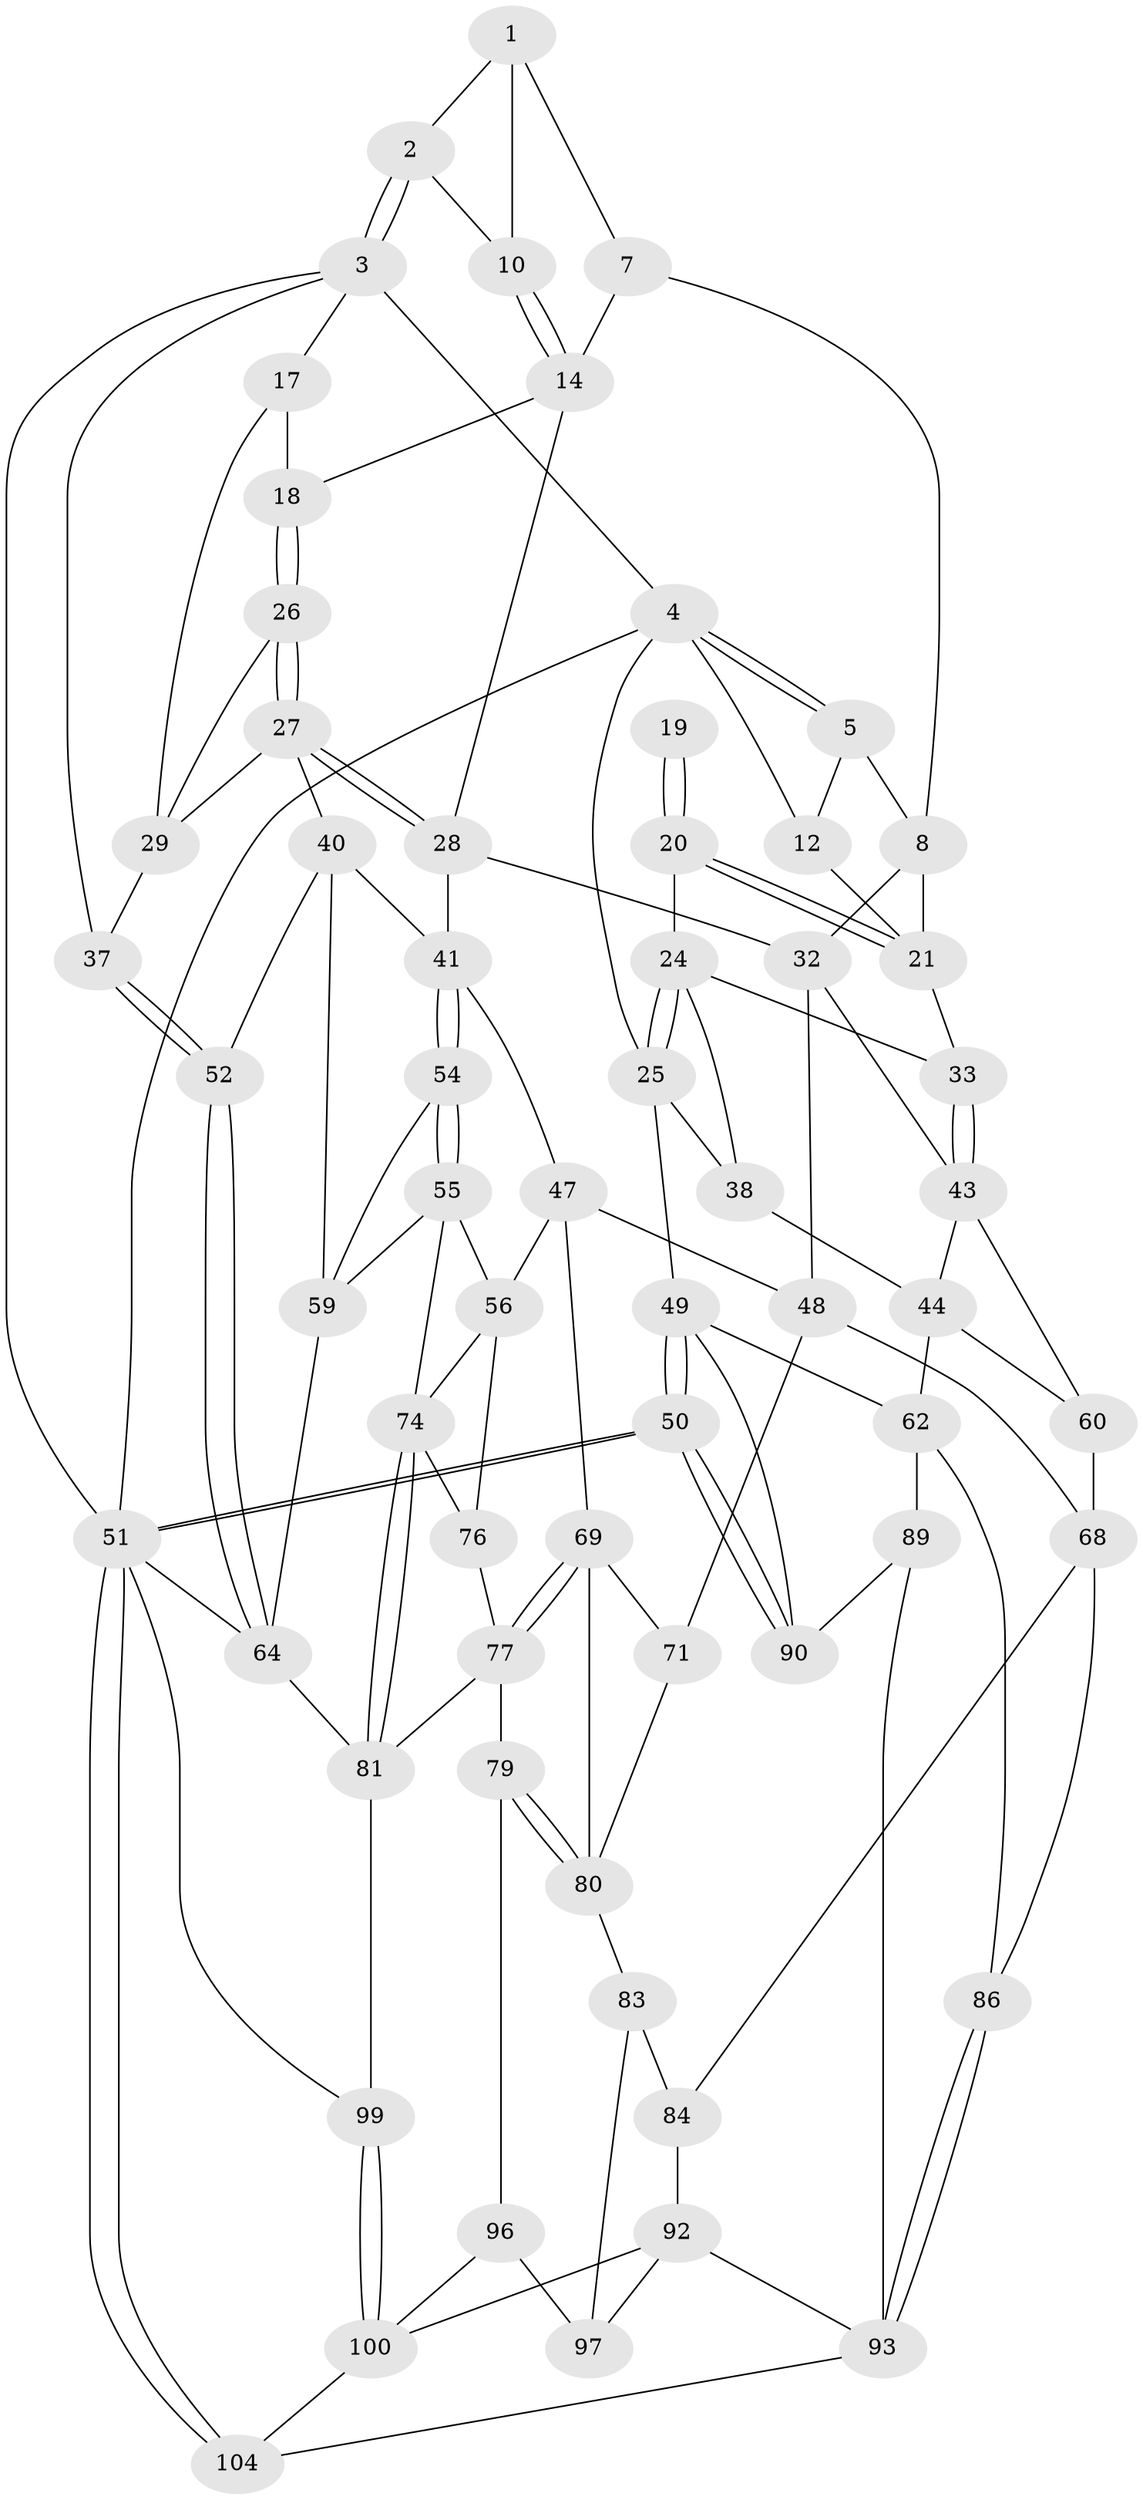 // Generated by graph-tools (version 1.1) at 2025/52/02/27/25 19:52:43]
// undirected, 63 vertices, 135 edges
graph export_dot {
graph [start="1"]
  node [color=gray90,style=filled];
  1 [pos="+0.5114004233371241+0",super="+6"];
  2 [pos="+1+0"];
  3 [pos="+1+0",super="+16"];
  4 [pos="+0+0",super="+11"];
  5 [pos="+0.37965662929022126+0",super="+9"];
  7 [pos="+0.5693062472843621+0.1725952858449398"];
  8 [pos="+0.46728584136549434+0.21587813382011456",super="+30"];
  10 [pos="+0.8216190005923694+0.08519900983452573"];
  12 [pos="+0.06822384325635607+0.09780565669840627",super="+13"];
  14 [pos="+0.8211109150694164+0.12934029646891046",super="+15"];
  17 [pos="+0.90793605361346+0.17512380382812248"];
  18 [pos="+0.8359309792741098+0.14497619508062504"];
  19 [pos="+0.11879255309334542+0.20509080134391386"];
  20 [pos="+0.19831982513126806+0.3017452176494068",super="+23"];
  21 [pos="+0.27176361297633145+0.3345691732563485",super="+22"];
  24 [pos="+0.001835660323309765+0.29513804685916384",super="+34"];
  25 [pos="+0+0.047914227919719304",super="+39"];
  26 [pos="+0.8588524543568848+0.2902128870260434"];
  27 [pos="+0.808914647033924+0.34239524359047835",super="+36"];
  28 [pos="+0.6847909573423494+0.3429313308199688",super="+31"];
  29 [pos="+0.9850369085368842+0.2974363883187129",super="+35"];
  32 [pos="+0.40000005962833135+0.4163670794293104",super="+45"];
  33 [pos="+0.17161553153699238+0.40872630055336434"];
  37 [pos="+1+0.41954485454923995"];
  38 [pos="+0+0.5422105762719702"];
  40 [pos="+0.805366527536062+0.523921840708585",super="+53"];
  41 [pos="+0.7996480055024311+0.5264231499210881",super="+42"];
  43 [pos="+0.15205378928515476+0.4737488062243438",super="+46"];
  44 [pos="+0.06478694940093359+0.5381814714351839",super="+61"];
  47 [pos="+0.610335293322092+0.614434875399416",super="+58"];
  48 [pos="+0.5011502245816014+0.6210957899494598",super="+67"];
  49 [pos="+0+0.7323415612341497",super="+63"];
  50 [pos="+0+1"];
  51 [pos="+0+1",super="+73"];
  52 [pos="+1+0.49443120009030755"];
  54 [pos="+0.800871116543684+0.6457437105441913"];
  55 [pos="+0.7985762371813694+0.6479897366461054",super="+72"];
  56 [pos="+0.7834729272981119+0.6616278544897932",super="+57"];
  59 [pos="+0.8941225638171497+0.6614238680421417",super="+66"];
  60 [pos="+0.26263524390149523+0.6425249439954582"];
  62 [pos="+0.20303579635863075+0.7364412851358995",super="+87"];
  64 [pos="+1+0.8164408766799375",super="+65"];
  68 [pos="+0.4533196280942293+0.7396898022132851",super="+85"];
  69 [pos="+0.6592209973646568+0.6981959355562681",super="+70"];
  71 [pos="+0.5554908892474589+0.7739610732258864"];
  74 [pos="+0.8597828339291845+0.8335279472434706",super="+75"];
  76 [pos="+0.7495088676812451+0.7459507066954172"];
  77 [pos="+0.7375644657261897+0.8187991759017493",super="+78"];
  79 [pos="+0.6773716996097104+0.8664268759436522",super="+95"];
  80 [pos="+0.6564566644573511+0.8474060322578977",super="+82"];
  81 [pos="+0.8679985147560499+0.8624000764895389",super="+88"];
  83 [pos="+0.5594315201093204+0.8534425819859115",super="+94"];
  84 [pos="+0.4488811102465243+0.8255557185153257",super="+91"];
  86 [pos="+0.26068921663159267+0.8048675280066278"];
  89 [pos="+0.19164473169367643+0.939378515796827"];
  90 [pos="+0.1017542075497453+0.94405110612952"];
  92 [pos="+0.3769505288893737+0.9146233212484859",super="+102"];
  93 [pos="+0.3178700574235811+0.8704492627253377",super="+98"];
  96 [pos="+0.5885026166937278+0.9295568032468112",super="+101"];
  97 [pos="+0.537909469970431+0.9246005865332142"];
  99 [pos="+0.8350105836659394+1"];
  100 [pos="+0.6779393964547386+1",super="+103"];
  104 [pos="+0.34806037266241413+1"];
  1 -- 2;
  1 -- 10;
  1 -- 7;
  2 -- 3;
  2 -- 3;
  2 -- 10;
  3 -- 4;
  3 -- 17;
  3 -- 37;
  3 -- 51;
  4 -- 5;
  4 -- 5;
  4 -- 51;
  4 -- 25;
  4 -- 12;
  5 -- 8;
  5 -- 12;
  7 -- 8;
  7 -- 14;
  8 -- 32;
  8 -- 21;
  10 -- 14;
  10 -- 14;
  12 -- 21;
  14 -- 18;
  14 -- 28;
  17 -- 18;
  17 -- 29;
  18 -- 26;
  18 -- 26;
  19 -- 20 [weight=2];
  19 -- 20;
  20 -- 21;
  20 -- 21;
  20 -- 24;
  21 -- 33;
  24 -- 25;
  24 -- 25;
  24 -- 33;
  24 -- 38;
  25 -- 38;
  25 -- 49;
  26 -- 27;
  26 -- 27;
  26 -- 29;
  27 -- 28;
  27 -- 28;
  27 -- 40;
  27 -- 29;
  28 -- 32;
  28 -- 41;
  29 -- 37;
  32 -- 48;
  32 -- 43;
  33 -- 43;
  33 -- 43;
  37 -- 52;
  37 -- 52;
  38 -- 44;
  40 -- 41;
  40 -- 59;
  40 -- 52;
  41 -- 54;
  41 -- 54;
  41 -- 47;
  43 -- 44;
  43 -- 60;
  44 -- 62;
  44 -- 60;
  47 -- 48;
  47 -- 56;
  47 -- 69;
  48 -- 68;
  48 -- 71;
  49 -- 50;
  49 -- 50;
  49 -- 90;
  49 -- 62;
  50 -- 51;
  50 -- 51;
  50 -- 90;
  50 -- 90;
  51 -- 104;
  51 -- 104;
  51 -- 64;
  51 -- 99;
  52 -- 64;
  52 -- 64;
  54 -- 55;
  54 -- 55;
  54 -- 59;
  55 -- 56;
  55 -- 74;
  55 -- 59;
  56 -- 76;
  56 -- 74;
  59 -- 64;
  60 -- 68;
  62 -- 89;
  62 -- 86;
  64 -- 81;
  68 -- 84;
  68 -- 86;
  69 -- 77;
  69 -- 77;
  69 -- 80;
  69 -- 71;
  71 -- 80;
  74 -- 81;
  74 -- 81;
  74 -- 76;
  76 -- 77;
  77 -- 79;
  77 -- 81;
  79 -- 80;
  79 -- 80;
  79 -- 96 [weight=2];
  80 -- 83;
  81 -- 99;
  83 -- 84 [weight=2];
  83 -- 97;
  84 -- 92;
  86 -- 93;
  86 -- 93;
  89 -- 90;
  89 -- 93;
  92 -- 93;
  92 -- 97;
  92 -- 100;
  93 -- 104;
  96 -- 97;
  96 -- 100;
  99 -- 100;
  99 -- 100;
  100 -- 104;
}
